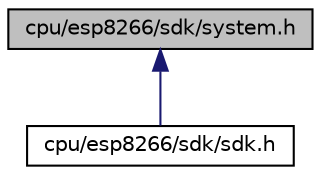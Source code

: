 digraph "cpu/esp8266/sdk/system.h"
{
 // LATEX_PDF_SIZE
  edge [fontname="Helvetica",fontsize="10",labelfontname="Helvetica",labelfontsize="10"];
  node [fontname="Helvetica",fontsize="10",shape=record];
  Node1 [label="cpu/esp8266/sdk/system.h",height=0.2,width=0.4,color="black", fillcolor="grey75", style="filled", fontcolor="black",tooltip="ESP8266 user defined SDK function prototypes."];
  Node1 -> Node2 [dir="back",color="midnightblue",fontsize="10",style="solid",fontname="Helvetica"];
  Node2 [label="cpu/esp8266/sdk/sdk.h",height=0.2,width=0.4,color="black", fillcolor="white", style="filled",URL="$sdk_8h.html",tooltip="ESP8266 SDK container."];
}
